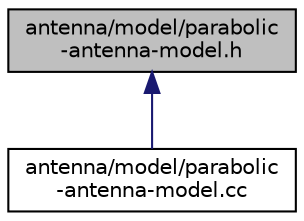 digraph "antenna/model/parabolic-antenna-model.h"
{
  edge [fontname="Helvetica",fontsize="10",labelfontname="Helvetica",labelfontsize="10"];
  node [fontname="Helvetica",fontsize="10",shape=record];
  Node1 [label="antenna/model/parabolic\l-antenna-model.h",height=0.2,width=0.4,color="black", fillcolor="grey75", style="filled", fontcolor="black"];
  Node1 -> Node2 [dir="back",color="midnightblue",fontsize="10",style="solid"];
  Node2 [label="antenna/model/parabolic\l-antenna-model.cc",height=0.2,width=0.4,color="black", fillcolor="white", style="filled",URL="$d8/ddb/parabolic-antenna-model_8cc.html"];
}
